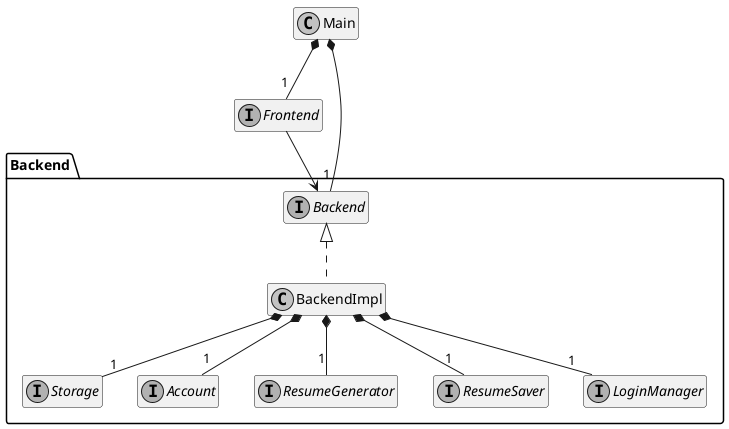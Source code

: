 @startuml

skinparam monochrome true
hide empty members

class Main
interface Frontend

Main *-- "1" Backend.Backend
Main *-- "1" Frontend
Frontend --> Backend.Backend

namespace Backend {

interface Backend
class BackendImpl
Backend <|.. BackendImpl

interface Storage
interface Account
interface ResumeGenerator
interface ResumeSaver
interface LoginManager

BackendImpl *-- "1" Storage
BackendImpl *-- "1" Account
BackendImpl *-- "1" ResumeGenerator
BackendImpl *-- "1" ResumeSaver
BackendImpl *-- "1" LoginManager

}

@enduml